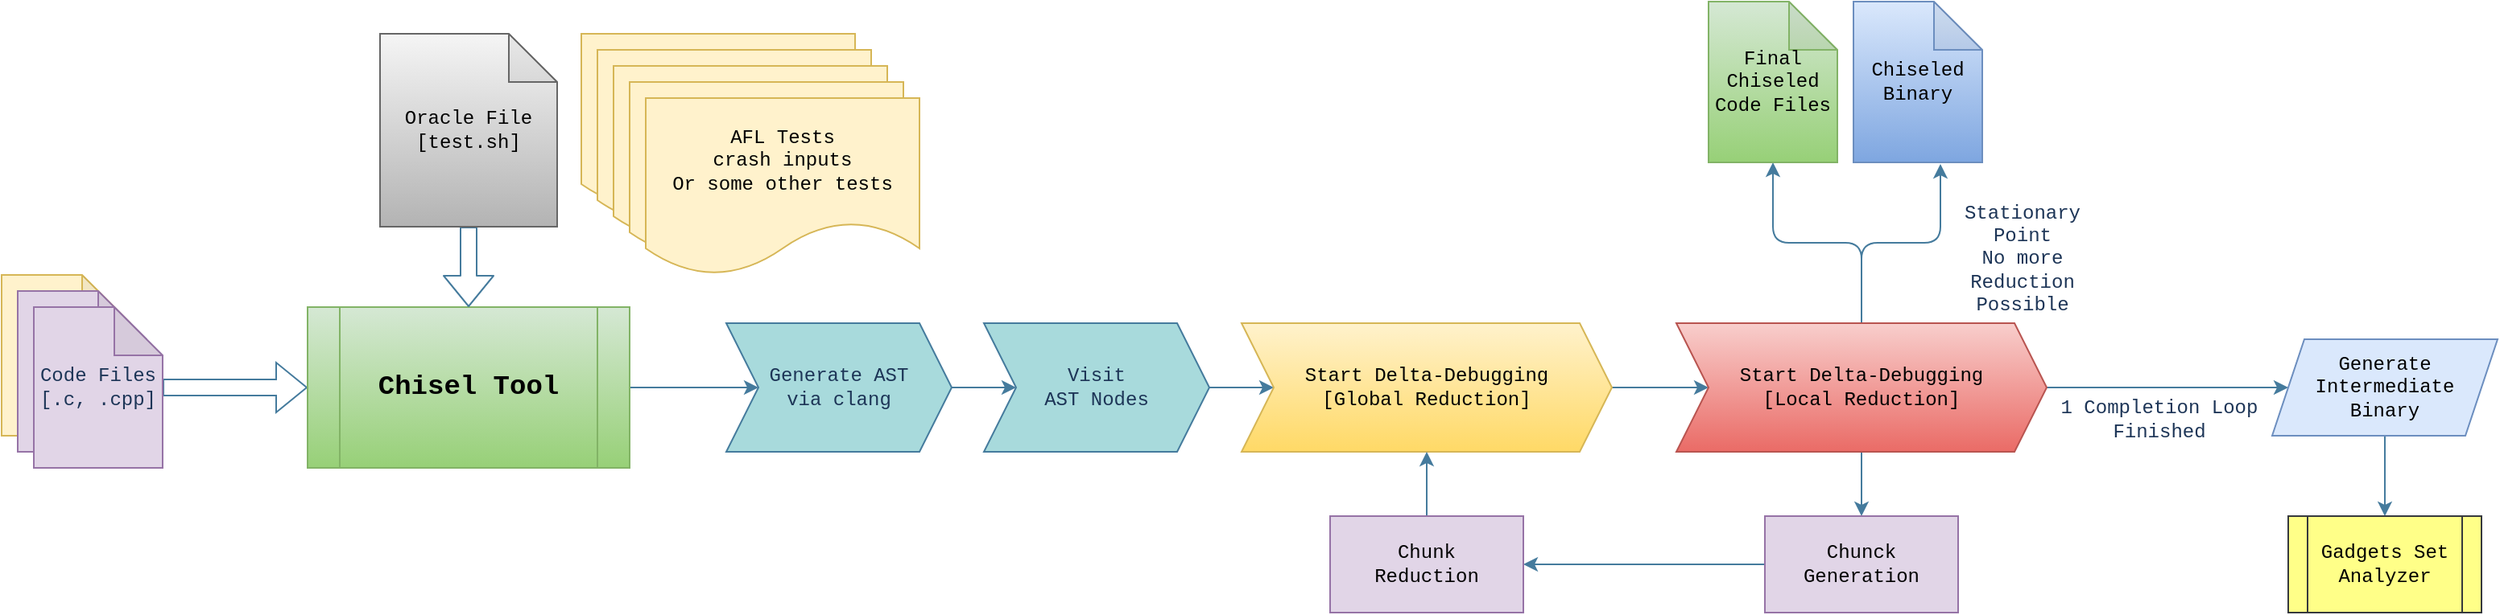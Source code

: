 <mxfile version="13.10.9" type="device"><diagram id="3qMvCZdZDQ-Zatfgaqww" name="Page-1"><mxGraphModel dx="2062" dy="1122" grid="1" gridSize="10" guides="1" tooltips="1" connect="1" arrows="1" fold="1" page="1" pageScale="1" pageWidth="850" pageHeight="1100" background="#FFFFFF" math="0" shadow="0"><root><mxCell id="0"/><mxCell id="1" parent="0"/><mxCell id="rAVSXegw3AdXlJDZOaIo-3" value="" style="shape=note;whiteSpace=wrap;html=1;backgroundOutline=1;darkOpacity=0.05;fillColor=#fff2cc;strokeColor=#d6b656;fontFamily=Courier New;" vertex="1" parent="1"><mxGeometry x="50" y="220" width="80" height="100" as="geometry"/></mxCell><mxCell id="rAVSXegw3AdXlJDZOaIo-4" value="" style="shape=note;whiteSpace=wrap;html=1;backgroundOutline=1;darkOpacity=0.05;fillColor=#e1d5e7;strokeColor=#9673a6;fontColor=#1D3557;fontFamily=Courier New;" vertex="1" parent="1"><mxGeometry x="60" y="230" width="80" height="100" as="geometry"/></mxCell><mxCell id="rAVSXegw3AdXlJDZOaIo-13" value="" style="edgeStyle=orthogonalEdgeStyle;rounded=0;orthogonalLoop=1;jettySize=auto;html=1;shape=flexArrow;strokeColor=#457B9D;fontColor=#1D3557;labelBackgroundColor=#F1FAEE;fontFamily=Courier New;" edge="1" parent="1" source="rAVSXegw3AdXlJDZOaIo-5" target="rAVSXegw3AdXlJDZOaIo-6"><mxGeometry relative="1" as="geometry"/></mxCell><mxCell id="rAVSXegw3AdXlJDZOaIo-5" value="&lt;div&gt;Code Files&lt;/div&gt;&lt;div&gt;[.c, .cpp]&lt;br&gt;&lt;/div&gt;" style="shape=note;whiteSpace=wrap;html=1;backgroundOutline=1;darkOpacity=0.05;fillColor=#e1d5e7;strokeColor=#9673a6;fontColor=#1D3557;fontFamily=Courier New;" vertex="1" parent="1"><mxGeometry x="70" y="240" width="80" height="100" as="geometry"/></mxCell><mxCell id="rAVSXegw3AdXlJDZOaIo-15" value="" style="edgeStyle=orthogonalEdgeStyle;curved=0;rounded=1;sketch=0;orthogonalLoop=1;jettySize=auto;html=1;strokeColor=#457B9D;fillColor=#A8DADC;fontFamily=Courier New;fontColor=#1D3557;" edge="1" parent="1" source="rAVSXegw3AdXlJDZOaIo-6" target="rAVSXegw3AdXlJDZOaIo-14"><mxGeometry relative="1" as="geometry"/></mxCell><mxCell id="rAVSXegw3AdXlJDZOaIo-6" value="&lt;font style=&quot;font-size: 17px&quot;&gt;&lt;b&gt;Chisel Tool&lt;/b&gt;&lt;/font&gt;" style="shape=process;whiteSpace=wrap;html=1;backgroundOutline=1;fillColor=#d5e8d4;strokeColor=#82b366;fontFamily=Courier New;gradientColor=#97d077;" vertex="1" parent="1"><mxGeometry x="240" y="240" width="200" height="100" as="geometry"/></mxCell><mxCell id="rAVSXegw3AdXlJDZOaIo-12" value="" style="edgeStyle=orthogonalEdgeStyle;rounded=1;orthogonalLoop=1;jettySize=auto;html=1;shape=flexArrow;strokeColor=#457B9D;fontColor=#1D3557;labelBackgroundColor=#F1FAEE;fontFamily=Courier New;" edge="1" parent="1" source="rAVSXegw3AdXlJDZOaIo-7" target="rAVSXegw3AdXlJDZOaIo-6"><mxGeometry relative="1" as="geometry"/></mxCell><mxCell id="rAVSXegw3AdXlJDZOaIo-7" value="&lt;div&gt;Oracle File&lt;/div&gt;&lt;div&gt;[test.sh]&lt;br&gt;&lt;/div&gt;" style="shape=note;whiteSpace=wrap;html=1;backgroundOutline=1;darkOpacity=0.05;fillColor=#f5f5f5;strokeColor=#666666;fontFamily=Courier New;gradientColor=#b3b3b3;" vertex="1" parent="1"><mxGeometry x="285" y="70" width="110" height="120" as="geometry"/></mxCell><mxCell id="rAVSXegw3AdXlJDZOaIo-11" value="&lt;div&gt;AFL Tests&lt;/div&gt;&lt;div&gt;crash inputs&lt;br&gt;&lt;/div&gt;&lt;div&gt;Or some other tests&lt;br&gt;&lt;/div&gt;" style="shape=document;whiteSpace=wrap;html=1;boundedLbl=1;fillColor=#fff2cc;strokeColor=#d6b656;fontFamily=Courier New;" vertex="1" parent="1"><mxGeometry x="410" y="70" width="170" height="110" as="geometry"/></mxCell><mxCell id="rAVSXegw3AdXlJDZOaIo-17" value="" style="edgeStyle=orthogonalEdgeStyle;curved=0;rounded=1;sketch=0;orthogonalLoop=1;jettySize=auto;html=1;strokeColor=#457B9D;fillColor=#A8DADC;fontFamily=Courier New;fontColor=#1D3557;" edge="1" parent="1" source="rAVSXegw3AdXlJDZOaIo-14" target="rAVSXegw3AdXlJDZOaIo-16"><mxGeometry relative="1" as="geometry"/></mxCell><mxCell id="rAVSXegw3AdXlJDZOaIo-14" value="&lt;div&gt;Generate AST&lt;/div&gt;&lt;div&gt;via clang&lt;/div&gt;" style="shape=step;perimeter=stepPerimeter;whiteSpace=wrap;html=1;fixedSize=1;fontFamily=Courier New;fontColor=#1D3557;strokeColor=#457B9D;fillColor=#A8DADC;" vertex="1" parent="1"><mxGeometry x="500" y="250" width="140" height="80" as="geometry"/></mxCell><mxCell id="rAVSXegw3AdXlJDZOaIo-19" value="" style="edgeStyle=orthogonalEdgeStyle;curved=0;rounded=1;sketch=0;orthogonalLoop=1;jettySize=auto;html=1;strokeColor=#457B9D;fillColor=#A8DADC;fontFamily=Courier New;fontColor=#1D3557;" edge="1" parent="1" source="rAVSXegw3AdXlJDZOaIo-16" target="rAVSXegw3AdXlJDZOaIo-18"><mxGeometry relative="1" as="geometry"/></mxCell><mxCell id="rAVSXegw3AdXlJDZOaIo-16" value="&lt;div&gt;Visit &lt;br&gt;&lt;/div&gt;&lt;div&gt;AST Nodes&lt;/div&gt;" style="shape=step;perimeter=stepPerimeter;whiteSpace=wrap;html=1;fixedSize=1;fontFamily=Courier New;fontColor=#1D3557;strokeColor=#457B9D;fillColor=#A8DADC;" vertex="1" parent="1"><mxGeometry x="660" y="250" width="140" height="80" as="geometry"/></mxCell><mxCell id="rAVSXegw3AdXlJDZOaIo-21" value="" style="edgeStyle=orthogonalEdgeStyle;curved=0;rounded=1;sketch=0;orthogonalLoop=1;jettySize=auto;html=1;strokeColor=#457B9D;fillColor=#A8DADC;fontFamily=Courier New;fontColor=#1D3557;" edge="1" parent="1" source="rAVSXegw3AdXlJDZOaIo-18" target="rAVSXegw3AdXlJDZOaIo-20"><mxGeometry relative="1" as="geometry"/></mxCell><mxCell id="rAVSXegw3AdXlJDZOaIo-18" value="&lt;div&gt;Start Delta-Debugging&lt;/div&gt;&lt;div&gt;[Global Reduction]&lt;br&gt;&lt;/div&gt;" style="shape=step;perimeter=stepPerimeter;whiteSpace=wrap;html=1;fixedSize=1;fontFamily=Courier New;strokeColor=#d6b656;fillColor=#fff2cc;gradientColor=#ffd966;" vertex="1" parent="1"><mxGeometry x="820" y="250" width="230" height="80" as="geometry"/></mxCell><mxCell id="rAVSXegw3AdXlJDZOaIo-27" value="" style="edgeStyle=orthogonalEdgeStyle;curved=0;rounded=1;sketch=0;orthogonalLoop=1;jettySize=auto;html=1;strokeColor=#457B9D;fillColor=#A8DADC;fontFamily=Courier New;fontColor=#1D3557;" edge="1" parent="1" source="rAVSXegw3AdXlJDZOaIo-20" target="rAVSXegw3AdXlJDZOaIo-26"><mxGeometry relative="1" as="geometry"/></mxCell><mxCell id="rAVSXegw3AdXlJDZOaIo-33" value="" style="edgeStyle=orthogonalEdgeStyle;curved=0;rounded=1;sketch=0;orthogonalLoop=1;jettySize=auto;html=1;strokeColor=#457B9D;fillColor=#A8DADC;fontFamily=Courier New;fontColor=#1D3557;" edge="1" parent="1" source="rAVSXegw3AdXlJDZOaIo-20" target="rAVSXegw3AdXlJDZOaIo-32"><mxGeometry relative="1" as="geometry"/></mxCell><mxCell id="rAVSXegw3AdXlJDZOaIo-46" style="edgeStyle=orthogonalEdgeStyle;curved=0;rounded=1;sketch=0;orthogonalLoop=1;jettySize=auto;html=1;strokeColor=#457B9D;fillColor=#A8DADC;fontFamily=Courier New;fontColor=#1D3557;" edge="1" parent="1" source="rAVSXegw3AdXlJDZOaIo-20" target="rAVSXegw3AdXlJDZOaIo-42"><mxGeometry relative="1" as="geometry"/></mxCell><mxCell id="rAVSXegw3AdXlJDZOaIo-47" style="edgeStyle=orthogonalEdgeStyle;curved=0;rounded=1;sketch=0;orthogonalLoop=1;jettySize=auto;html=1;entryX=0.675;entryY=1.01;entryDx=0;entryDy=0;entryPerimeter=0;strokeColor=#457B9D;fillColor=#A8DADC;fontFamily=Courier New;fontColor=#1D3557;" edge="1" parent="1" source="rAVSXegw3AdXlJDZOaIo-20" target="rAVSXegw3AdXlJDZOaIo-44"><mxGeometry relative="1" as="geometry"/></mxCell><mxCell id="rAVSXegw3AdXlJDZOaIo-20" value="&lt;div&gt;Start Delta-Debugging&lt;/div&gt;&lt;div&gt;[Local Reduction]&lt;br&gt;&lt;/div&gt;" style="shape=step;perimeter=stepPerimeter;whiteSpace=wrap;html=1;fixedSize=1;fontFamily=Courier New;strokeColor=#b85450;fillColor=#f8cecc;gradientColor=#ea6b66;" vertex="1" parent="1"><mxGeometry x="1090" y="250" width="230" height="80" as="geometry"/></mxCell><mxCell id="rAVSXegw3AdXlJDZOaIo-29" value="" style="edgeStyle=orthogonalEdgeStyle;curved=0;rounded=1;sketch=0;orthogonalLoop=1;jettySize=auto;html=1;strokeColor=#457B9D;fillColor=#A8DADC;fontFamily=Courier New;fontColor=#1D3557;" edge="1" parent="1" source="rAVSXegw3AdXlJDZOaIo-26" target="rAVSXegw3AdXlJDZOaIo-28"><mxGeometry relative="1" as="geometry"/></mxCell><mxCell id="rAVSXegw3AdXlJDZOaIo-26" value="&lt;div&gt;Generate&lt;/div&gt;&lt;div&gt;Intermediate&lt;br&gt;&lt;/div&gt;&lt;div&gt;Binary&lt;/div&gt;" style="shape=parallelogram;perimeter=parallelogramPerimeter;whiteSpace=wrap;html=1;fixedSize=1;fontFamily=Courier New;strokeColor=#6c8ebf;fillColor=#dae8fc;" vertex="1" parent="1"><mxGeometry x="1460" y="260" width="140" height="60" as="geometry"/></mxCell><mxCell id="rAVSXegw3AdXlJDZOaIo-28" value="Gadgets Set Analyzer" style="shape=process;whiteSpace=wrap;html=1;backgroundOutline=1;fontFamily=Courier New;strokeColor=#36393d;fillColor=#ffff88;" vertex="1" parent="1"><mxGeometry x="1470" y="370" width="120" height="60" as="geometry"/></mxCell><mxCell id="rAVSXegw3AdXlJDZOaIo-35" value="" style="edgeStyle=orthogonalEdgeStyle;curved=0;rounded=1;sketch=0;orthogonalLoop=1;jettySize=auto;html=1;strokeColor=#457B9D;fillColor=#A8DADC;fontFamily=Courier New;fontColor=#1D3557;" edge="1" parent="1" source="rAVSXegw3AdXlJDZOaIo-32" target="rAVSXegw3AdXlJDZOaIo-34"><mxGeometry relative="1" as="geometry"/></mxCell><mxCell id="rAVSXegw3AdXlJDZOaIo-32" value="Chunck Generation" style="whiteSpace=wrap;html=1;fontFamily=Courier New;strokeColor=#9673a6;fillColor=#e1d5e7;" vertex="1" parent="1"><mxGeometry x="1145" y="370" width="120" height="60" as="geometry"/></mxCell><mxCell id="rAVSXegw3AdXlJDZOaIo-36" value="" style="edgeStyle=orthogonalEdgeStyle;curved=0;rounded=1;sketch=0;orthogonalLoop=1;jettySize=auto;html=1;strokeColor=#457B9D;fillColor=#A8DADC;fontFamily=Courier New;fontColor=#1D3557;" edge="1" parent="1" source="rAVSXegw3AdXlJDZOaIo-34" target="rAVSXegw3AdXlJDZOaIo-18"><mxGeometry relative="1" as="geometry"/></mxCell><mxCell id="rAVSXegw3AdXlJDZOaIo-34" value="&lt;div&gt;Chunk &lt;br&gt;&lt;/div&gt;&lt;div&gt;Reduction&lt;/div&gt;" style="whiteSpace=wrap;html=1;fontFamily=Courier New;strokeColor=#9673a6;fillColor=#e1d5e7;" vertex="1" parent="1"><mxGeometry x="875" y="370" width="120" height="60" as="geometry"/></mxCell><mxCell id="rAVSXegw3AdXlJDZOaIo-37" value="1 Completion Loop Finished" style="text;html=1;strokeColor=none;fillColor=none;align=center;verticalAlign=middle;whiteSpace=wrap;rounded=0;sketch=0;fontFamily=Courier New;fontColor=#1D3557;" vertex="1" parent="1"><mxGeometry x="1300" y="300" width="180" height="20" as="geometry"/></mxCell><mxCell id="rAVSXegw3AdXlJDZOaIo-38" value="&lt;div&gt;AFL Tests&lt;/div&gt;&lt;div&gt;crash inputs&lt;br&gt;&lt;/div&gt;&lt;div&gt;Or some other tests&lt;br&gt;&lt;/div&gt;" style="shape=document;whiteSpace=wrap;html=1;boundedLbl=1;fillColor=#fff2cc;strokeColor=#d6b656;fontFamily=Courier New;" vertex="1" parent="1"><mxGeometry x="420" y="80" width="170" height="110" as="geometry"/></mxCell><mxCell id="rAVSXegw3AdXlJDZOaIo-39" value="&lt;div&gt;AFL Tests&lt;/div&gt;&lt;div&gt;crash inputs&lt;br&gt;&lt;/div&gt;&lt;div&gt;Or some other tests&lt;br&gt;&lt;/div&gt;" style="shape=document;whiteSpace=wrap;html=1;boundedLbl=1;fillColor=#fff2cc;strokeColor=#d6b656;fontFamily=Courier New;" vertex="1" parent="1"><mxGeometry x="430" y="90" width="170" height="110" as="geometry"/></mxCell><mxCell id="rAVSXegw3AdXlJDZOaIo-40" value="&lt;div&gt;AFL Tests&lt;/div&gt;&lt;div&gt;crash inputs&lt;br&gt;&lt;/div&gt;&lt;div&gt;Or some other tests&lt;br&gt;&lt;/div&gt;" style="shape=document;whiteSpace=wrap;html=1;boundedLbl=1;fillColor=#fff2cc;strokeColor=#d6b656;fontFamily=Courier New;" vertex="1" parent="1"><mxGeometry x="440" y="100" width="170" height="110" as="geometry"/></mxCell><mxCell id="rAVSXegw3AdXlJDZOaIo-41" value="&lt;div&gt;AFL Tests&lt;/div&gt;&lt;div&gt;crash inputs&lt;br&gt;&lt;/div&gt;&lt;div&gt;Or some other tests&lt;br&gt;&lt;/div&gt;" style="shape=document;whiteSpace=wrap;html=1;boundedLbl=1;fillColor=#fff2cc;strokeColor=#d6b656;fontFamily=Courier New;" vertex="1" parent="1"><mxGeometry x="450" y="110" width="170" height="110" as="geometry"/></mxCell><mxCell id="rAVSXegw3AdXlJDZOaIo-42" value="Final Chiseled Code Files" style="shape=note;whiteSpace=wrap;html=1;backgroundOutline=1;darkOpacity=0.05;fontFamily=Courier New;strokeColor=#82b366;fillColor=#d5e8d4;gradientColor=#97d077;" vertex="1" parent="1"><mxGeometry x="1110" y="50" width="80" height="100" as="geometry"/></mxCell><mxCell id="rAVSXegw3AdXlJDZOaIo-44" value="&lt;div&gt;Chiseled&lt;/div&gt;&lt;div&gt;Binary&lt;br&gt;&lt;/div&gt;" style="shape=note;whiteSpace=wrap;html=1;backgroundOutline=1;darkOpacity=0.05;fontFamily=Courier New;strokeColor=#6c8ebf;fillColor=#dae8fc;gradientColor=#7ea6e0;" vertex="1" parent="1"><mxGeometry x="1200" y="50" width="80" height="100" as="geometry"/></mxCell><mxCell id="rAVSXegw3AdXlJDZOaIo-48" value="&lt;div&gt;Stationary Point &lt;br&gt;&lt;/div&gt;&lt;div&gt;No more Reduction Possible&lt;br&gt;&lt;/div&gt;" style="text;html=1;strokeColor=none;fillColor=none;align=center;verticalAlign=middle;whiteSpace=wrap;rounded=0;sketch=0;fontFamily=Courier New;fontColor=#1D3557;" vertex="1" parent="1"><mxGeometry x="1250" y="200" width="110" height="20" as="geometry"/></mxCell></root></mxGraphModel></diagram></mxfile>